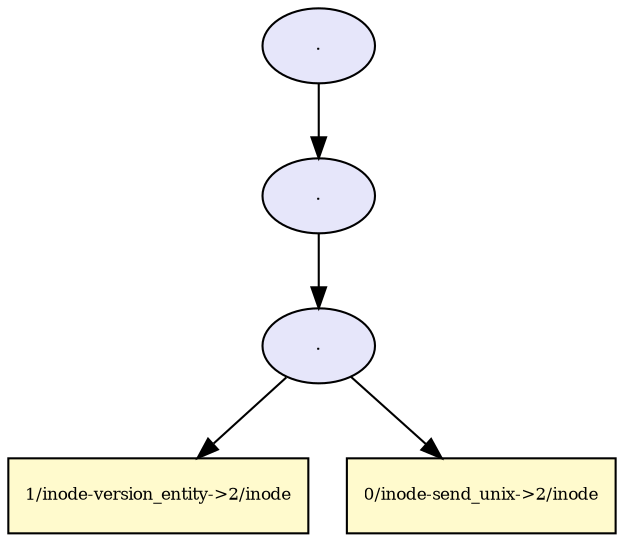 digraph RGL__DirectedAdjacencyGraph {4[fontsize = 8,label = ".",shape = ellipse, fillcolor="#e6e6fa", style = filled]

4 -> 3[fontsize = 8, color="#000000"]

3[fontsize = 8,label = ".",shape = ellipse, fillcolor="#e6e6fa", style = filled]

3 -> 2[fontsize = 8, color="#000000"]

2[fontsize = 8,label = ".",shape = ellipse, fillcolor="#e6e6fa", style = filled]

2 -> 0[fontsize = 8, color="#000000"]

0[fontsize = 8,label = "1/inode-version_entity->2/inode",shape = rectangle, fillcolor="#fffacd", style = filled]

2 -> 1[fontsize = 8, color="#000000"]

1[fontsize = 8,label = "0/inode-send_unix->2/inode",shape = rectangle, fillcolor="#fffacd", style = filled]

}